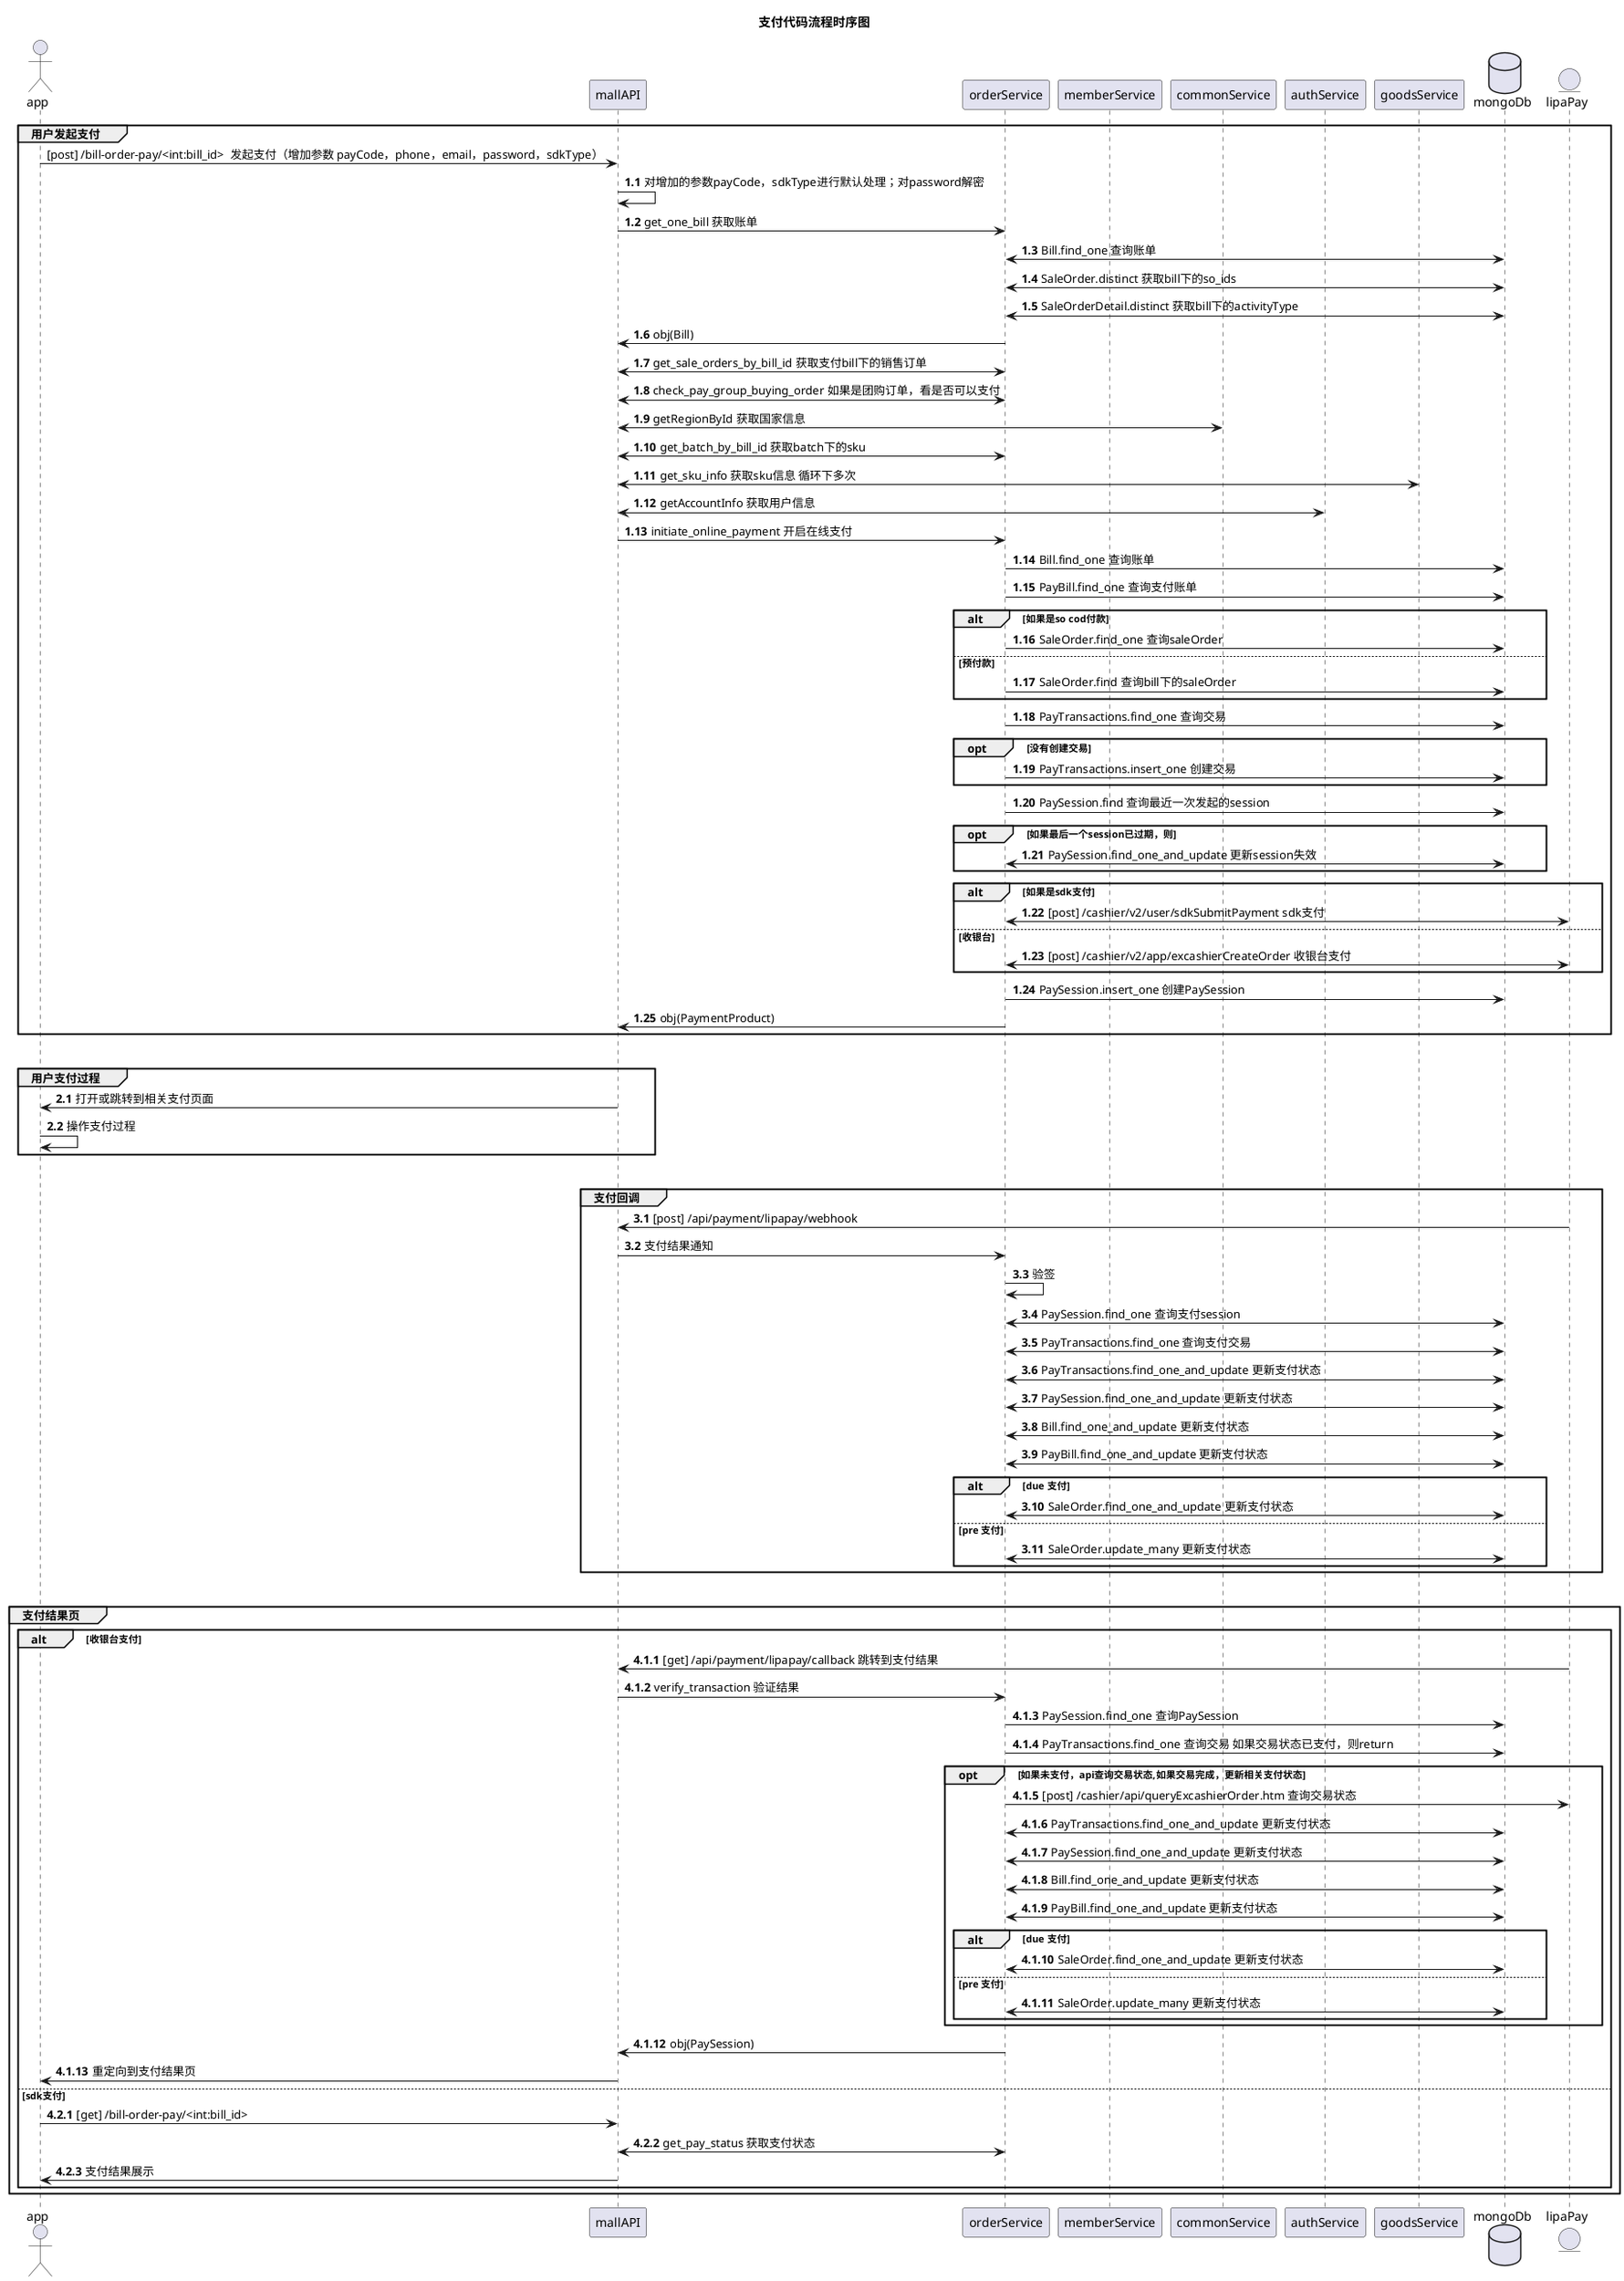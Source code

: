 @startuml
title 支付代码流程时序图

actor         app                as app      order 1
participant   mallAPI            as api      order 2
participant   orderService       as orders   order 3
participant   memberService      as member   order 4
participant   commonService      as common   order 5
participant   authService        as auth     order 6
participant   goodsService       as goods    order 7
database      mongoDb            as db       order 10
entity        lipaPay            as pay      order 11

group 用户发起支付
app -> api: [post] /bill-order-pay/<int:bill_id>  发起支付（增加参数 payCode，phone，email，password，sdkType）
autonumber 1.1
api -> api: 对增加的参数payCode，sdkType进行默认处理；对password解密
api -> orders: get_one_bill 获取账单
orders <-> db: Bill.find_one 查询账单
orders <-> db: SaleOrder.distinct 获取bill下的so_ids
orders <-> db: SaleOrderDetail.distinct 获取bill下的activityType
orders -> api: obj(Bill)
api <-> orders: get_sale_orders_by_bill_id 获取支付bill下的销售订单
api <-> orders: check_pay_group_buying_order 如果是团购订单，看是否可以支付
api <-> common: getRegionById 获取国家信息
api <-> orders: get_batch_by_bill_id 获取batch下的sku
api <-> goods: get_sku_info 获取sku信息 循环下多次
api <-> auth: getAccountInfo 获取用户信息
api -> orders: initiate_online_payment 开启在线支付
orders -> db: Bill.find_one 查询账单
orders -> db: PayBill.find_one 查询支付账单
alt 如果是so cod付款
orders -> db: SaleOrder.find_one 查询saleOrder
else 预付款
orders -> db: SaleOrder.find 查询bill下的saleOrder
end
orders -> db: PayTransactions.find_one 查询交易
opt 没有创建交易
orders -> db: PayTransactions.insert_one 创建交易
end
orders -> db: PaySession.find 查询最近一次发起的session
opt 如果最后一个session已过期，则
orders <-> db: PaySession.find_one_and_update 更新session失效
end
alt 如果是sdk支付
orders <-> pay: [post] /cashier/v2/user/sdkSubmitPayment sdk支付
else 收银台
orders <-> pay: [post] /cashier/v2/app/excashierCreateOrder 收银台支付
end
orders -> db: PaySession.insert_one 创建PaySession
orders -> api: obj(PaymentProduct)
end
|||
group 用户支付过程
autonumber 2.1
api -> app: 打开或跳转到相关支付页面
app -> app: 操作支付过程
end
|||
group 支付回调
autonumber 3.1
pay -> api: [post] /api/payment/lipapay/webhook
api -> orders: 支付结果通知
orders -> orders: 验签
orders <-> db: PaySession.find_one 查询支付session
orders <-> db: PayTransactions.find_one 查询支付交易
orders <-> db: PayTransactions.find_one_and_update 更新支付状态
orders <-> db: PaySession.find_one_and_update 更新支付状态
orders <-> db: Bill.find_one_and_update 更新支付状态
orders <-> db: PayBill.find_one_and_update 更新支付状态
alt due 支付
orders <-> db: SaleOrder.find_one_and_update 更新支付状态
else pre 支付
orders <-> db: SaleOrder.update_many 更新支付状态
end
end
|||
group 支付结果页
alt 收银台支付
autonumber 4.1.1
pay -> api: [get] /api/payment/lipapay/callback 跳转到支付结果
api -> orders: verify_transaction 验证结果
orders -> db: PaySession.find_one 查询PaySession
orders -> db: PayTransactions.find_one 查询交易 如果交易状态已支付，则return
opt 如果未支付，api查询交易状态,如果交易完成，更新相关支付状态
orders -> pay: [post] /cashier/api/queryExcashierOrder.htm 查询交易状态
orders <-> db: PayTransactions.find_one_and_update 更新支付状态
orders <-> db: PaySession.find_one_and_update 更新支付状态
orders <-> db: Bill.find_one_and_update 更新支付状态
orders <-> db: PayBill.find_one_and_update 更新支付状态
alt due 支付
orders <-> db: SaleOrder.find_one_and_update 更新支付状态
else pre 支付
orders <-> db: SaleOrder.update_many 更新支付状态
end
end
orders -> api: obj(PaySession)
api -> app: 重定向到支付结果页
else sdk支付
autonumber 4.2.1
app -> api: [get] /bill-order-pay/<int:bill_id>
api <-> orders: get_pay_status 获取支付状态
api -> app: 支付结果展示
end
end
@enduml